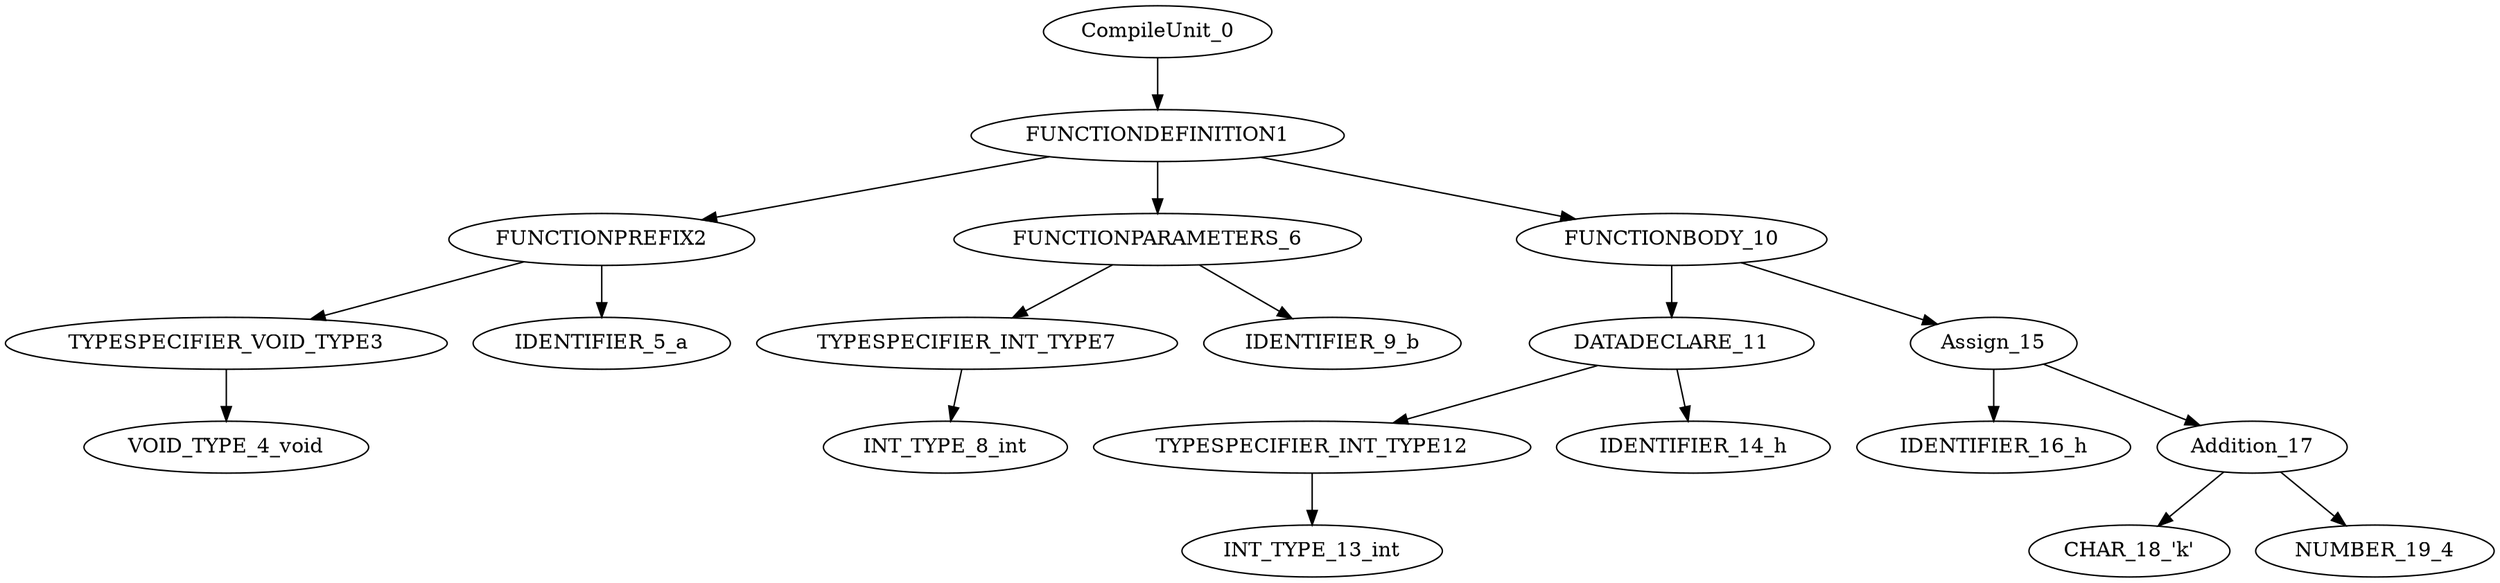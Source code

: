 digraph G{
"CompileUnit_0"->"FUNCTIONDEFINITION1";
"FUNCTIONDEFINITION1"->"FUNCTIONPREFIX2";
"FUNCTIONPREFIX2"->"TYPESPECIFIER_VOID_TYPE3";
"TYPESPECIFIER_VOID_TYPE3"->"VOID_TYPE_4_void";
"FUNCTIONPREFIX2"->"IDENTIFIER_5_a";
"FUNCTIONDEFINITION1"->"FUNCTIONPARAMETERS_6";
"FUNCTIONPARAMETERS_6"->"TYPESPECIFIER_INT_TYPE7";
"TYPESPECIFIER_INT_TYPE7"->"INT_TYPE_8_int";
"FUNCTIONPARAMETERS_6"->"IDENTIFIER_9_b";
"FUNCTIONDEFINITION1"->"FUNCTIONBODY_10";
"FUNCTIONBODY_10"->"DATADECLARE_11";
"DATADECLARE_11"->"TYPESPECIFIER_INT_TYPE12";
"TYPESPECIFIER_INT_TYPE12"->"INT_TYPE_13_int";
"DATADECLARE_11"->"IDENTIFIER_14_h";
"FUNCTIONBODY_10"->"Assign_15";
"Assign_15"->"IDENTIFIER_16_h";
"Assign_15"->"Addition_17";
"Addition_17"->"CHAR_18_'k'";
"Addition_17"->"NUMBER_19_4";
}
